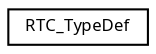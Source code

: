 digraph "Graphical Class Hierarchy"
{
  edge [fontname="Sans",fontsize="8",labelfontname="Sans",labelfontsize="8"];
  node [fontname="Sans",fontsize="8",shape=record];
  rankdir="LR";
  Node1 [label="RTC_TypeDef",height=0.2,width=0.4,color="black", fillcolor="white", style="filled",URL="$struct_r_t_c___type_def.html",tooltip="Real-Time Clock. "];
}
